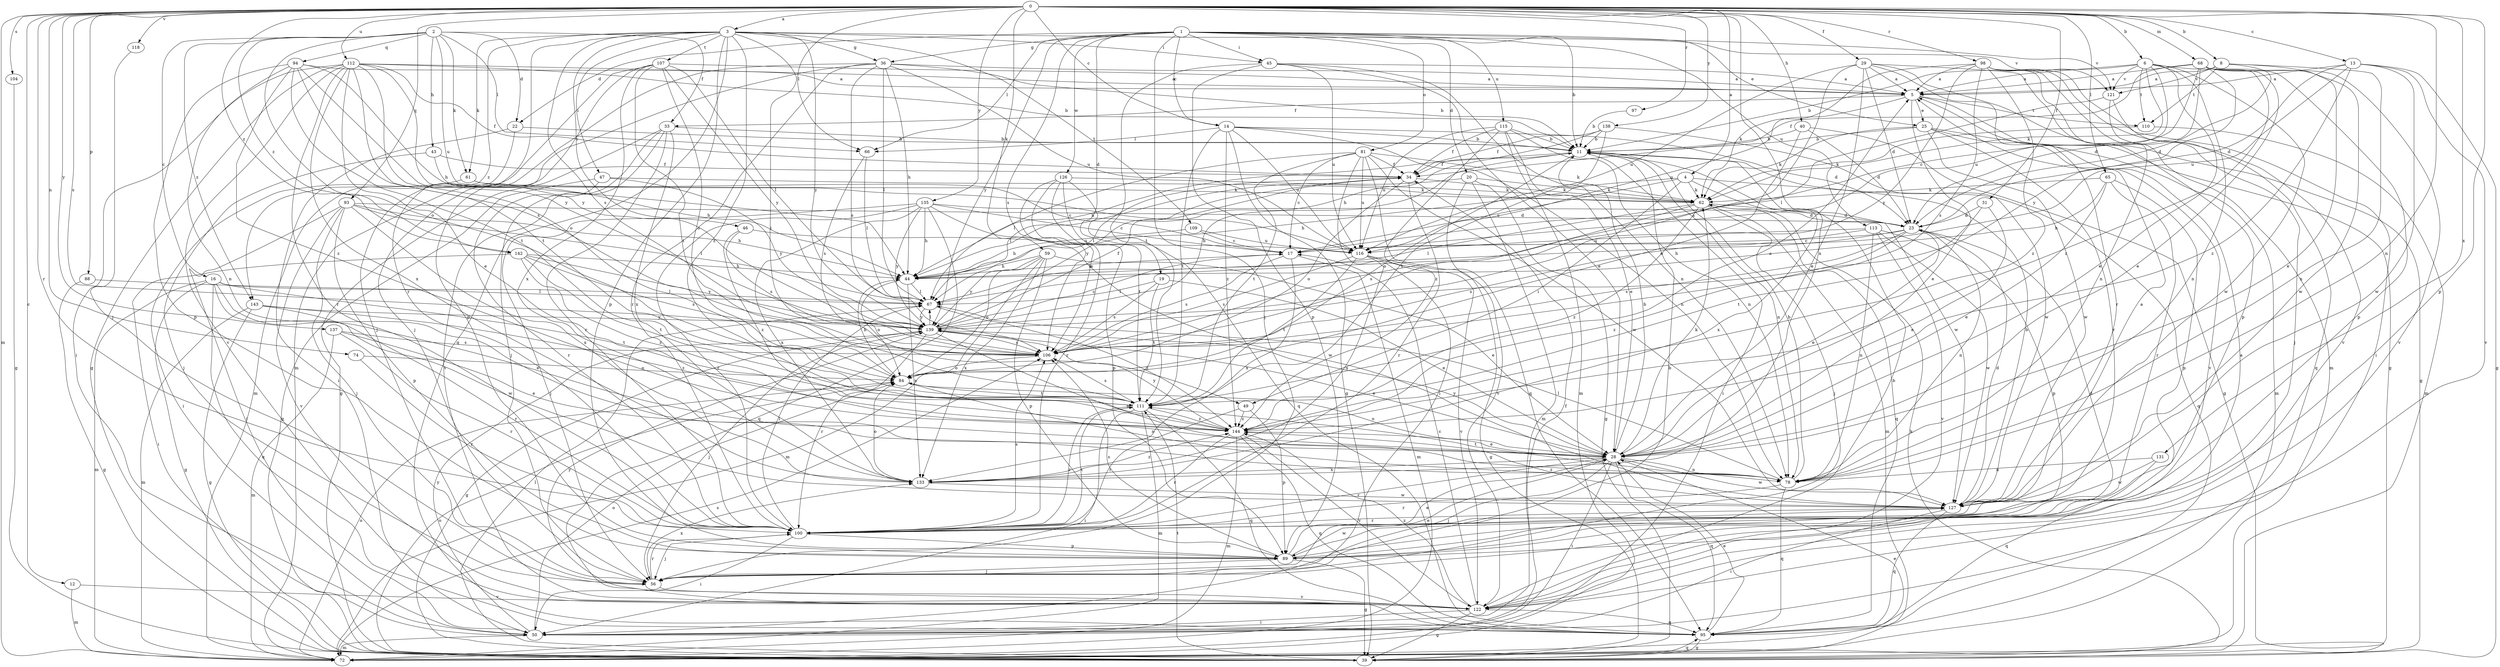 strict digraph  {
0;
1;
2;
3;
4;
5;
6;
8;
11;
12;
13;
14;
16;
17;
19;
20;
22;
23;
25;
28;
29;
31;
33;
34;
36;
39;
40;
43;
44;
45;
46;
47;
49;
50;
56;
59;
61;
62;
65;
66;
67;
68;
72;
74;
78;
81;
84;
88;
89;
93;
94;
95;
97;
98;
100;
104;
106;
107;
109;
110;
111;
112;
113;
115;
116;
118;
121;
122;
126;
127;
131;
133;
135;
137;
138;
139;
142;
143;
144;
0 -> 3  [label=a];
0 -> 4  [label=a];
0 -> 6  [label=b];
0 -> 8  [label=b];
0 -> 12  [label=c];
0 -> 13  [label=c];
0 -> 14  [label=c];
0 -> 29  [label=f];
0 -> 31  [label=f];
0 -> 40  [label=h];
0 -> 59  [label=k];
0 -> 65  [label=l];
0 -> 66  [label=l];
0 -> 68  [label=m];
0 -> 72  [label=m];
0 -> 74  [label=n];
0 -> 78  [label=n];
0 -> 88  [label=p];
0 -> 89  [label=p];
0 -> 93  [label=q];
0 -> 97  [label=r];
0 -> 98  [label=r];
0 -> 100  [label=r];
0 -> 104  [label=s];
0 -> 106  [label=s];
0 -> 112  [label=u];
0 -> 118  [label=v];
0 -> 131  [label=x];
0 -> 133  [label=x];
0 -> 135  [label=y];
0 -> 137  [label=y];
0 -> 138  [label=y];
0 -> 142  [label=z];
1 -> 11  [label=b];
1 -> 14  [label=c];
1 -> 19  [label=d];
1 -> 20  [label=d];
1 -> 22  [label=d];
1 -> 25  [label=e];
1 -> 36  [label=g];
1 -> 45  [label=i];
1 -> 56  [label=j];
1 -> 66  [label=l];
1 -> 81  [label=o];
1 -> 106  [label=s];
1 -> 113  [label=u];
1 -> 115  [label=u];
1 -> 121  [label=v];
1 -> 126  [label=w];
1 -> 139  [label=y];
2 -> 16  [label=c];
2 -> 22  [label=d];
2 -> 33  [label=f];
2 -> 43  [label=h];
2 -> 61  [label=k];
2 -> 66  [label=l];
2 -> 84  [label=o];
2 -> 94  [label=q];
2 -> 116  [label=u];
2 -> 142  [label=z];
2 -> 143  [label=z];
3 -> 36  [label=g];
3 -> 45  [label=i];
3 -> 46  [label=i];
3 -> 47  [label=i];
3 -> 49  [label=i];
3 -> 61  [label=k];
3 -> 89  [label=p];
3 -> 95  [label=q];
3 -> 100  [label=r];
3 -> 106  [label=s];
3 -> 107  [label=t];
3 -> 109  [label=t];
3 -> 121  [label=v];
3 -> 139  [label=y];
3 -> 143  [label=z];
3 -> 144  [label=z];
4 -> 17  [label=c];
4 -> 44  [label=h];
4 -> 49  [label=i];
4 -> 62  [label=k];
4 -> 95  [label=q];
4 -> 133  [label=x];
5 -> 25  [label=e];
5 -> 28  [label=e];
5 -> 33  [label=f];
5 -> 39  [label=g];
5 -> 110  [label=t];
5 -> 116  [label=u];
6 -> 5  [label=a];
6 -> 11  [label=b];
6 -> 28  [label=e];
6 -> 62  [label=k];
6 -> 78  [label=n];
6 -> 89  [label=p];
6 -> 110  [label=t];
6 -> 116  [label=u];
6 -> 121  [label=v];
6 -> 127  [label=w];
8 -> 5  [label=a];
8 -> 23  [label=d];
8 -> 28  [label=e];
8 -> 78  [label=n];
8 -> 110  [label=t];
8 -> 121  [label=v];
11 -> 34  [label=f];
11 -> 44  [label=h];
11 -> 50  [label=i];
11 -> 78  [label=n];
11 -> 84  [label=o];
11 -> 127  [label=w];
12 -> 72  [label=m];
12 -> 122  [label=v];
13 -> 5  [label=a];
13 -> 23  [label=d];
13 -> 39  [label=g];
13 -> 116  [label=u];
13 -> 122  [label=v];
13 -> 127  [label=w];
13 -> 144  [label=z];
14 -> 11  [label=b];
14 -> 23  [label=d];
14 -> 39  [label=g];
14 -> 66  [label=l];
14 -> 78  [label=n];
14 -> 111  [label=t];
14 -> 116  [label=u];
14 -> 144  [label=z];
16 -> 28  [label=e];
16 -> 39  [label=g];
16 -> 67  [label=l];
16 -> 72  [label=m];
16 -> 95  [label=q];
16 -> 111  [label=t];
16 -> 127  [label=w];
17 -> 44  [label=h];
17 -> 72  [label=m];
17 -> 106  [label=s];
17 -> 133  [label=x];
19 -> 28  [label=e];
19 -> 67  [label=l];
19 -> 106  [label=s];
19 -> 111  [label=t];
20 -> 39  [label=g];
20 -> 62  [label=k];
20 -> 67  [label=l];
20 -> 72  [label=m];
20 -> 122  [label=v];
22 -> 11  [label=b];
22 -> 50  [label=i];
22 -> 72  [label=m];
23 -> 17  [label=c];
23 -> 28  [label=e];
23 -> 44  [label=h];
23 -> 78  [label=n];
23 -> 106  [label=s];
23 -> 144  [label=z];
25 -> 11  [label=b];
25 -> 62  [label=k];
25 -> 72  [label=m];
25 -> 100  [label=r];
25 -> 122  [label=v];
25 -> 127  [label=w];
28 -> 11  [label=b];
28 -> 50  [label=i];
28 -> 56  [label=j];
28 -> 62  [label=k];
28 -> 78  [label=n];
28 -> 84  [label=o];
28 -> 95  [label=q];
28 -> 100  [label=r];
28 -> 127  [label=w];
28 -> 133  [label=x];
28 -> 139  [label=y];
29 -> 5  [label=a];
29 -> 23  [label=d];
29 -> 28  [label=e];
29 -> 39  [label=g];
29 -> 89  [label=p];
29 -> 100  [label=r];
29 -> 106  [label=s];
29 -> 116  [label=u];
31 -> 23  [label=d];
31 -> 28  [label=e];
31 -> 111  [label=t];
33 -> 11  [label=b];
33 -> 39  [label=g];
33 -> 56  [label=j];
33 -> 100  [label=r];
33 -> 122  [label=v];
33 -> 133  [label=x];
34 -> 62  [label=k];
34 -> 67  [label=l];
34 -> 84  [label=o];
34 -> 100  [label=r];
34 -> 139  [label=y];
36 -> 5  [label=a];
36 -> 11  [label=b];
36 -> 44  [label=h];
36 -> 56  [label=j];
36 -> 67  [label=l];
36 -> 72  [label=m];
36 -> 100  [label=r];
36 -> 106  [label=s];
36 -> 116  [label=u];
39 -> 62  [label=k];
39 -> 67  [label=l];
39 -> 84  [label=o];
39 -> 95  [label=q];
39 -> 111  [label=t];
40 -> 11  [label=b];
40 -> 23  [label=d];
40 -> 39  [label=g];
40 -> 84  [label=o];
43 -> 34  [label=f];
43 -> 44  [label=h];
43 -> 56  [label=j];
44 -> 67  [label=l];
44 -> 84  [label=o];
44 -> 133  [label=x];
45 -> 5  [label=a];
45 -> 28  [label=e];
45 -> 78  [label=n];
45 -> 89  [label=p];
45 -> 111  [label=t];
45 -> 116  [label=u];
46 -> 106  [label=s];
46 -> 116  [label=u];
46 -> 144  [label=z];
47 -> 39  [label=g];
47 -> 62  [label=k];
47 -> 100  [label=r];
47 -> 139  [label=y];
49 -> 89  [label=p];
49 -> 100  [label=r];
49 -> 144  [label=z];
50 -> 34  [label=f];
50 -> 72  [label=m];
50 -> 84  [label=o];
50 -> 139  [label=y];
56 -> 11  [label=b];
56 -> 28  [label=e];
56 -> 100  [label=r];
56 -> 122  [label=v];
56 -> 133  [label=x];
59 -> 28  [label=e];
59 -> 44  [label=h];
59 -> 72  [label=m];
59 -> 84  [label=o];
59 -> 89  [label=p];
59 -> 133  [label=x];
59 -> 139  [label=y];
61 -> 17  [label=c];
61 -> 50  [label=i];
61 -> 62  [label=k];
62 -> 23  [label=d];
62 -> 56  [label=j];
62 -> 67  [label=l];
62 -> 72  [label=m];
62 -> 95  [label=q];
62 -> 106  [label=s];
62 -> 144  [label=z];
65 -> 28  [label=e];
65 -> 44  [label=h];
65 -> 62  [label=k];
65 -> 89  [label=p];
65 -> 100  [label=r];
66 -> 67  [label=l];
66 -> 106  [label=s];
67 -> 139  [label=y];
67 -> 144  [label=z];
68 -> 5  [label=a];
68 -> 17  [label=c];
68 -> 23  [label=d];
68 -> 28  [label=e];
68 -> 34  [label=f];
68 -> 122  [label=v];
68 -> 127  [label=w];
68 -> 139  [label=y];
68 -> 144  [label=z];
72 -> 28  [label=e];
72 -> 84  [label=o];
72 -> 106  [label=s];
74 -> 84  [label=o];
74 -> 100  [label=r];
78 -> 11  [label=b];
78 -> 67  [label=l];
78 -> 95  [label=q];
78 -> 100  [label=r];
78 -> 111  [label=t];
81 -> 17  [label=c];
81 -> 34  [label=f];
81 -> 50  [label=i];
81 -> 62  [label=k];
81 -> 67  [label=l];
81 -> 95  [label=q];
81 -> 111  [label=t];
81 -> 116  [label=u];
81 -> 127  [label=w];
84 -> 44  [label=h];
84 -> 78  [label=n];
84 -> 111  [label=t];
88 -> 39  [label=g];
88 -> 67  [label=l];
89 -> 23  [label=d];
89 -> 28  [label=e];
89 -> 39  [label=g];
89 -> 56  [label=j];
89 -> 106  [label=s];
89 -> 127  [label=w];
93 -> 23  [label=d];
93 -> 44  [label=h];
93 -> 50  [label=i];
93 -> 56  [label=j];
93 -> 67  [label=l];
93 -> 89  [label=p];
93 -> 122  [label=v];
93 -> 133  [label=x];
94 -> 5  [label=a];
94 -> 44  [label=h];
94 -> 78  [label=n];
94 -> 89  [label=p];
94 -> 106  [label=s];
94 -> 111  [label=t];
94 -> 139  [label=y];
94 -> 144  [label=z];
95 -> 28  [label=e];
95 -> 39  [label=g];
97 -> 11  [label=b];
98 -> 5  [label=a];
98 -> 50  [label=i];
98 -> 62  [label=k];
98 -> 72  [label=m];
98 -> 78  [label=n];
98 -> 106  [label=s];
98 -> 122  [label=v];
98 -> 139  [label=y];
98 -> 144  [label=z];
100 -> 50  [label=i];
100 -> 56  [label=j];
100 -> 67  [label=l];
100 -> 89  [label=p];
100 -> 106  [label=s];
100 -> 111  [label=t];
104 -> 39  [label=g];
106 -> 84  [label=o];
107 -> 5  [label=a];
107 -> 56  [label=j];
107 -> 67  [label=l];
107 -> 84  [label=o];
107 -> 89  [label=p];
107 -> 111  [label=t];
107 -> 133  [label=x];
107 -> 139  [label=y];
109 -> 17  [label=c];
109 -> 44  [label=h];
109 -> 116  [label=u];
110 -> 62  [label=k];
110 -> 72  [label=m];
111 -> 5  [label=a];
111 -> 50  [label=i];
111 -> 72  [label=m];
111 -> 95  [label=q];
111 -> 100  [label=r];
111 -> 106  [label=s];
111 -> 144  [label=z];
112 -> 5  [label=a];
112 -> 11  [label=b];
112 -> 28  [label=e];
112 -> 34  [label=f];
112 -> 39  [label=g];
112 -> 50  [label=i];
112 -> 84  [label=o];
112 -> 100  [label=r];
112 -> 111  [label=t];
112 -> 122  [label=v];
112 -> 133  [label=x];
112 -> 139  [label=y];
113 -> 78  [label=n];
113 -> 89  [label=p];
113 -> 106  [label=s];
113 -> 116  [label=u];
113 -> 122  [label=v];
113 -> 127  [label=w];
115 -> 11  [label=b];
115 -> 28  [label=e];
115 -> 34  [label=f];
115 -> 72  [label=m];
115 -> 78  [label=n];
115 -> 116  [label=u];
115 -> 144  [label=z];
116 -> 39  [label=g];
116 -> 106  [label=s];
116 -> 111  [label=t];
116 -> 122  [label=v];
116 -> 133  [label=x];
118 -> 56  [label=j];
121 -> 56  [label=j];
121 -> 67  [label=l];
121 -> 95  [label=q];
122 -> 5  [label=a];
122 -> 11  [label=b];
122 -> 17  [label=c];
122 -> 39  [label=g];
122 -> 50  [label=i];
122 -> 95  [label=q];
122 -> 139  [label=y];
122 -> 144  [label=z];
126 -> 62  [label=k];
126 -> 89  [label=p];
126 -> 95  [label=q];
126 -> 100  [label=r];
126 -> 106  [label=s];
126 -> 111  [label=t];
127 -> 5  [label=a];
127 -> 11  [label=b];
127 -> 23  [label=d];
127 -> 50  [label=i];
127 -> 95  [label=q];
127 -> 100  [label=r];
127 -> 144  [label=z];
131 -> 78  [label=n];
131 -> 95  [label=q];
131 -> 127  [label=w];
133 -> 84  [label=o];
133 -> 127  [label=w];
133 -> 144  [label=z];
135 -> 17  [label=c];
135 -> 23  [label=d];
135 -> 44  [label=h];
135 -> 56  [label=j];
135 -> 95  [label=q];
135 -> 100  [label=r];
135 -> 127  [label=w];
135 -> 133  [label=x];
135 -> 139  [label=y];
137 -> 28  [label=e];
137 -> 72  [label=m];
137 -> 100  [label=r];
137 -> 106  [label=s];
138 -> 11  [label=b];
138 -> 34  [label=f];
138 -> 44  [label=h];
138 -> 111  [label=t];
138 -> 127  [label=w];
139 -> 11  [label=b];
139 -> 17  [label=c];
139 -> 28  [label=e];
139 -> 34  [label=f];
139 -> 39  [label=g];
139 -> 56  [label=j];
139 -> 67  [label=l];
139 -> 78  [label=n];
139 -> 100  [label=r];
139 -> 106  [label=s];
142 -> 44  [label=h];
142 -> 50  [label=i];
142 -> 106  [label=s];
142 -> 111  [label=t];
142 -> 139  [label=y];
142 -> 144  [label=z];
143 -> 39  [label=g];
143 -> 72  [label=m];
143 -> 100  [label=r];
143 -> 139  [label=y];
143 -> 144  [label=z];
144 -> 28  [label=e];
144 -> 72  [label=m];
144 -> 95  [label=q];
144 -> 100  [label=r];
144 -> 122  [label=v];
144 -> 139  [label=y];
}
